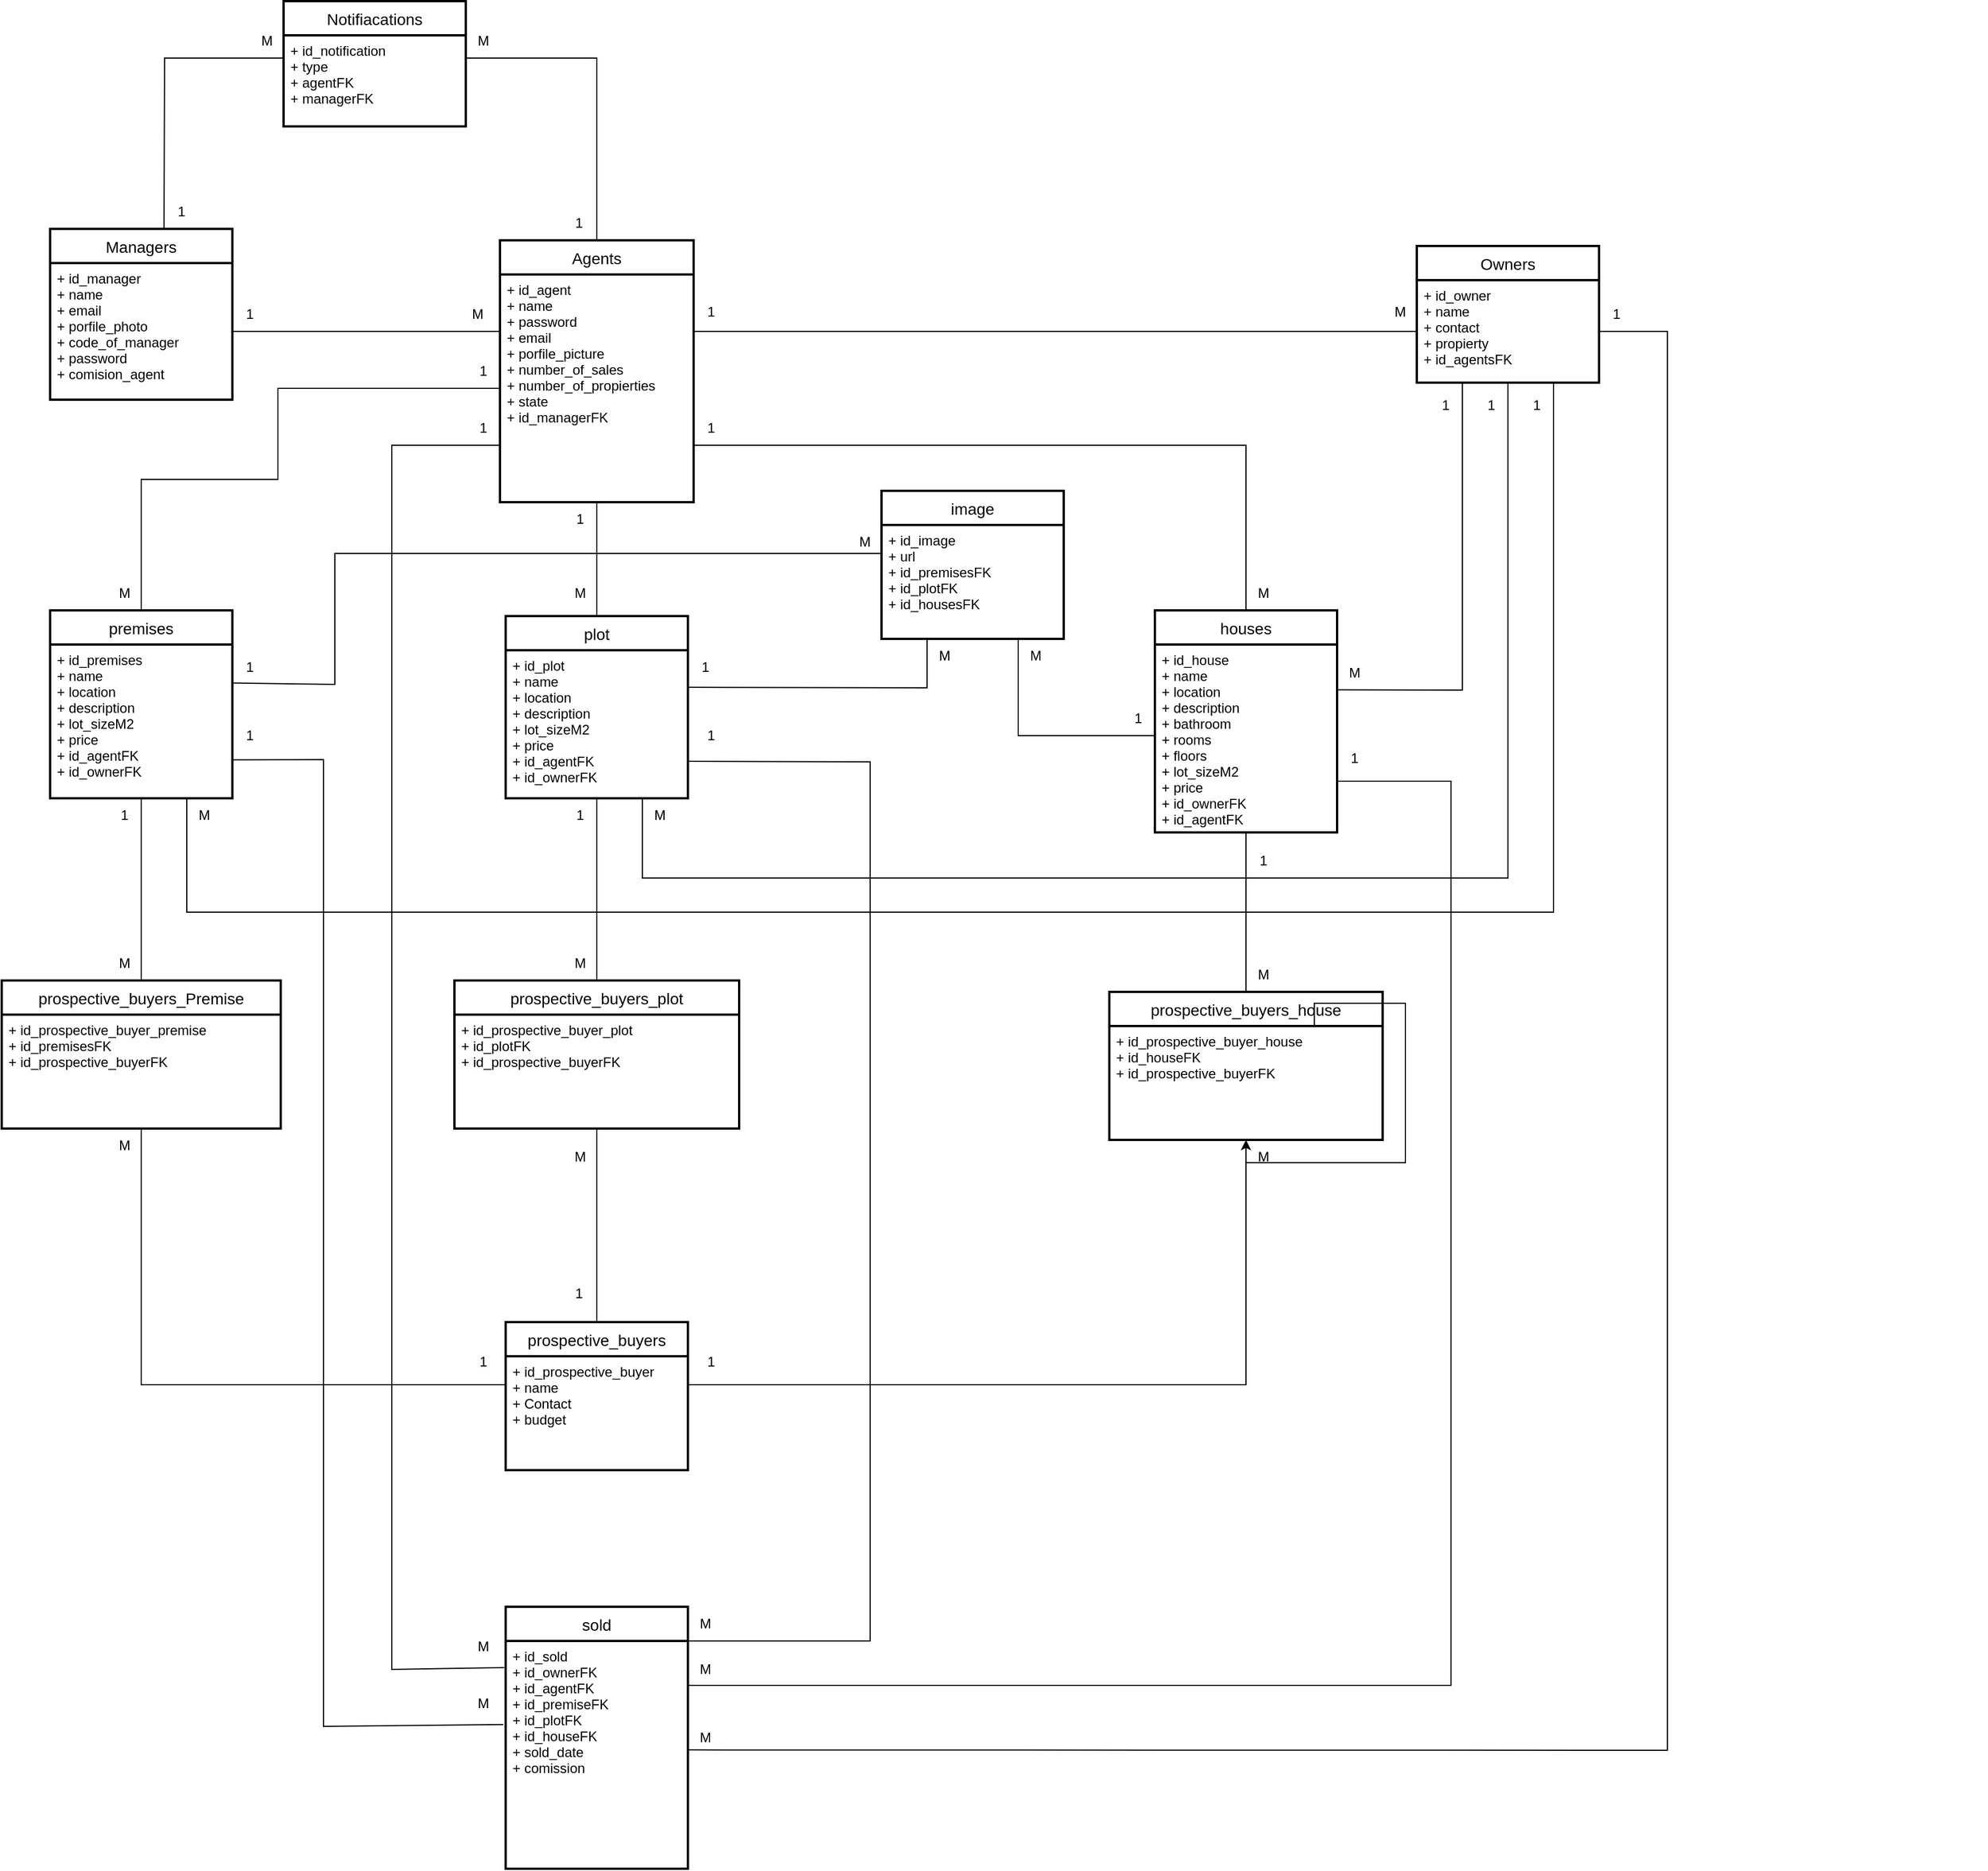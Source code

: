 <mxfile version="18.0.1" type="device"><diagram id="R2lEEEUBdFMjLlhIrx00" name="Page-1"><mxGraphModel dx="2454" dy="1642" grid="1" gridSize="10" guides="1" tooltips="1" connect="1" arrows="1" fold="1" page="1" pageScale="1" pageWidth="850" pageHeight="1100" math="0" shadow="0" extFonts="Permanent Marker^https://fonts.googleapis.com/css?family=Permanent+Marker"><root><mxCell id="0"/><mxCell id="1" parent="0"/><mxCell id="cKX06CzrrkZ_Wi-gfrNc-7" value="prospective_buyers" style="swimlane;childLayout=stackLayout;horizontal=1;startSize=30;horizontalStack=0;fontSize=14;fontStyle=0;strokeWidth=2;resizeParent=0;resizeLast=1;shadow=0;dashed=0;align=center;" parent="1" vertex="1"><mxGeometry x="-800" y="990" width="160" height="130" as="geometry"/></mxCell><mxCell id="cKX06CzrrkZ_Wi-gfrNc-8" value="+ id_prospective_buyer&#10;+ name&#10;+ Contact&#10;+ budget" style="align=left;strokeColor=none;fillColor=none;spacingLeft=4;fontSize=12;verticalAlign=top;resizable=0;rotatable=0;part=1;" parent="cKX06CzrrkZ_Wi-gfrNc-7" vertex="1"><mxGeometry y="30" width="160" height="100" as="geometry"/></mxCell><mxCell id="cKX06CzrrkZ_Wi-gfrNc-23" value="premises" style="swimlane;childLayout=stackLayout;horizontal=1;startSize=30;horizontalStack=0;fontSize=14;fontStyle=0;strokeWidth=2;resizeParent=0;resizeLast=1;shadow=0;dashed=0;align=center;" parent="1" vertex="1"><mxGeometry x="-1200" y="365" width="160" height="165" as="geometry"/></mxCell><mxCell id="cKX06CzrrkZ_Wi-gfrNc-24" value="+ id_premises&#10;+ name&#10;+ location&#10;+ description &#10;+ lot_sizeM2 &#10;+ price&#10;+ id_agentFK&#10;+ id_ownerFK" style="align=left;strokeColor=none;fillColor=none;spacingLeft=4;fontSize=12;verticalAlign=top;resizable=0;rotatable=0;part=1;" parent="cKX06CzrrkZ_Wi-gfrNc-23" vertex="1"><mxGeometry y="30" width="160" height="135" as="geometry"/></mxCell><mxCell id="cKX06CzrrkZ_Wi-gfrNc-6" value="" style="resizable=0;html=1;align=right;verticalAlign=bottom;" parent="1" connectable="0" vertex="1"><mxGeometry x="110" y="570" as="geometry"><mxPoint x="-157" y="-12" as="offset"/></mxGeometry></mxCell><mxCell id="cKX06CzrrkZ_Wi-gfrNc-59" value="" style="resizable=0;html=1;align=right;verticalAlign=bottom;" parent="1" connectable="0" vertex="1"><mxGeometry x="500" y="420" as="geometry"><mxPoint x="-157" y="-12" as="offset"/></mxGeometry></mxCell><mxCell id="cKX06CzrrkZ_Wi-gfrNc-63" value="" style="resizable=0;html=1;align=right;verticalAlign=bottom;" parent="1" connectable="0" vertex="1"><mxGeometry x="130" y="170" as="geometry"><mxPoint x="-157" y="-12" as="offset"/></mxGeometry></mxCell><mxCell id="cKX06CzrrkZ_Wi-gfrNc-69" value="" style="resizable=0;html=1;align=right;verticalAlign=bottom;" parent="1" connectable="0" vertex="1"><mxGeometry x="30" y="1010" as="geometry"><mxPoint x="-157" y="-12" as="offset"/></mxGeometry></mxCell><mxCell id="77pxoU1F7dgQq87IuXSX-11" value="Agents" style="swimlane;childLayout=stackLayout;horizontal=1;startSize=30;horizontalStack=0;fontSize=14;fontStyle=0;strokeWidth=2;resizeParent=0;resizeLast=1;shadow=0;dashed=0;align=center;" parent="1" vertex="1"><mxGeometry x="-805" y="40" width="170" height="230" as="geometry"/></mxCell><mxCell id="77pxoU1F7dgQq87IuXSX-12" value="+ id_agent&#10;+ name&#10;+ password&#10;+ email&#10;+ porfile_picture&#10;+ number_of_sales&#10;+ number_of_propierties&#10;+ state&#10;+ id_managerFK" style="align=left;strokeColor=none;fillColor=none;spacingLeft=4;fontSize=12;verticalAlign=top;resizable=0;rotatable=0;part=1;" parent="77pxoU1F7dgQq87IuXSX-11" vertex="1"><mxGeometry y="30" width="170" height="200" as="geometry"/></mxCell><mxCell id="77pxoU1F7dgQq87IuXSX-32" value="Managers" style="swimlane;childLayout=stackLayout;horizontal=1;startSize=30;horizontalStack=0;fontSize=14;fontStyle=0;strokeWidth=2;resizeParent=0;resizeLast=1;shadow=0;dashed=0;align=center;" parent="1" vertex="1"><mxGeometry x="-1200" y="30" width="160" height="150" as="geometry"/></mxCell><mxCell id="77pxoU1F7dgQq87IuXSX-33" value="+ id_manager&#10;+ name&#10;+ email&#10;+ porfile_photo&#10;+ code_of_manager&#10;+ password&#10;+ comision_agent" style="align=left;strokeColor=none;fillColor=none;spacingLeft=4;fontSize=12;verticalAlign=top;resizable=0;rotatable=0;part=1;" parent="77pxoU1F7dgQq87IuXSX-32" vertex="1"><mxGeometry y="30" width="160" height="120" as="geometry"/></mxCell><mxCell id="upi-VVI7YLDb0qHoHyy2-14" value="Owners" style="swimlane;childLayout=stackLayout;horizontal=1;startSize=30;horizontalStack=0;rounded=0;fontSize=14;fontStyle=0;strokeWidth=2;resizeParent=0;resizeLast=1;shadow=0;dashed=0;align=center;sketch=0;" parent="1" vertex="1"><mxGeometry y="45" width="160" height="120" as="geometry"/></mxCell><mxCell id="upi-VVI7YLDb0qHoHyy2-15" value="+ id_owner&#10;+ name&#10;+ contact&#10;+ propierty&#10;+ id_agentsFK&#10;" style="align=left;strokeColor=none;fillColor=none;spacingLeft=4;fontSize=12;verticalAlign=top;resizable=0;rotatable=0;part=1;rounded=0;sketch=0;" parent="upi-VVI7YLDb0qHoHyy2-14" vertex="1"><mxGeometry y="30" width="160" height="90" as="geometry"/></mxCell><mxCell id="4CEUZqXgTqP4N2lMrG31-2" value="" style="endArrow=none;html=1;rounded=0;startSize=14;endSize=14;sourcePerimeterSpacing=8;targetPerimeterSpacing=8;curved=1;entryX=0;entryY=0.25;entryDx=0;entryDy=0;exitX=1;exitY=0.5;exitDx=0;exitDy=0;" parent="1" source="77pxoU1F7dgQq87IuXSX-33" target="77pxoU1F7dgQq87IuXSX-12" edge="1"><mxGeometry width="50" height="50" relative="1" as="geometry"><mxPoint x="-1030" y="120" as="sourcePoint"/><mxPoint x="-890" y="140" as="targetPoint"/></mxGeometry></mxCell><mxCell id="4CEUZqXgTqP4N2lMrG31-3" value="M" style="text;html=1;align=center;verticalAlign=middle;resizable=0;points=[];autosize=1;strokeColor=none;fillColor=none;hachureGap=4;" parent="1" vertex="1"><mxGeometry x="-840" y="90" width="30" height="30" as="geometry"/></mxCell><mxCell id="4CEUZqXgTqP4N2lMrG31-4" value="1&lt;br&gt;" style="text;html=1;align=center;verticalAlign=middle;resizable=0;points=[];autosize=1;strokeColor=none;fillColor=none;hachureGap=4;" parent="1" vertex="1"><mxGeometry x="-1040" y="90" width="30" height="30" as="geometry"/></mxCell><mxCell id="4CEUZqXgTqP4N2lMrG31-15" value="" style="endArrow=none;html=1;rounded=0;startSize=14;endSize=14;sourcePerimeterSpacing=8;targetPerimeterSpacing=8;entryX=0.5;entryY=1;entryDx=0;entryDy=0;exitX=0.5;exitY=0;exitDx=0;exitDy=0;" parent="1" source="4CEUZqXgTqP4N2lMrG31-105" target="n6C0c3U7lXuaQeLoULU4-11" edge="1"><mxGeometry width="50" height="50" relative="1" as="geometry"><mxPoint x="-20" y="760.0" as="sourcePoint"/><mxPoint x="-20" y="645.0" as="targetPoint"/><Array as="points"/></mxGeometry></mxCell><mxCell id="4CEUZqXgTqP4N2lMrG31-17" value="" style="endArrow=none;html=1;rounded=0;startSize=14;endSize=14;sourcePerimeterSpacing=8;targetPerimeterSpacing=8;curved=1;exitX=1;exitY=0.25;exitDx=0;exitDy=0;entryX=0;entryY=0.5;entryDx=0;entryDy=0;" parent="1" source="77pxoU1F7dgQq87IuXSX-12" target="upi-VVI7YLDb0qHoHyy2-15" edge="1"><mxGeometry width="50" height="50" relative="1" as="geometry"><mxPoint x="-230" y="120" as="sourcePoint"/><mxPoint x="-140" y="95" as="targetPoint"/></mxGeometry></mxCell><mxCell id="4CEUZqXgTqP4N2lMrG31-20" value="" style="endArrow=none;html=1;rounded=0;startSize=14;endSize=14;sourcePerimeterSpacing=8;targetPerimeterSpacing=8;exitX=1;exitY=0.75;exitDx=0;exitDy=0;entryX=0.5;entryY=0;entryDx=0;entryDy=0;" parent="1" source="77pxoU1F7dgQq87IuXSX-12" target="n6C0c3U7lXuaQeLoULU4-10" edge="1"><mxGeometry width="50" height="50" relative="1" as="geometry"><mxPoint x="-460" y="200" as="sourcePoint"/><mxPoint x="-20" y="395" as="targetPoint"/><Array as="points"><mxPoint x="-150" y="220"/></Array></mxGeometry></mxCell><mxCell id="4CEUZqXgTqP4N2lMrG31-22" value="" style="endArrow=none;html=1;rounded=0;startSize=14;endSize=14;sourcePerimeterSpacing=8;targetPerimeterSpacing=8;entryX=0;entryY=0.5;entryDx=0;entryDy=0;exitX=0.5;exitY=0;exitDx=0;exitDy=0;" parent="1" source="cKX06CzrrkZ_Wi-gfrNc-23" target="77pxoU1F7dgQq87IuXSX-12" edge="1"><mxGeometry width="50" height="50" relative="1" as="geometry"><mxPoint x="-1385" y="240" as="sourcePoint"/><mxPoint x="-910" y="210" as="targetPoint"/><Array as="points"><mxPoint x="-1120" y="250"/><mxPoint x="-1000" y="250"/><mxPoint x="-1000" y="170"/></Array></mxGeometry></mxCell><mxCell id="4CEUZqXgTqP4N2lMrG31-25" value="" style="endArrow=none;html=1;rounded=0;startSize=14;endSize=14;sourcePerimeterSpacing=8;targetPerimeterSpacing=8;curved=1;entryX=0.5;entryY=1;entryDx=0;entryDy=0;exitX=0.5;exitY=0;exitDx=0;exitDy=0;" parent="1" target="77pxoU1F7dgQq87IuXSX-12" edge="1"><mxGeometry width="50" height="50" relative="1" as="geometry"><mxPoint x="-720" y="395" as="sourcePoint"/><mxPoint x="-750" y="300" as="targetPoint"/></mxGeometry></mxCell><mxCell id="4CEUZqXgTqP4N2lMrG31-26" value="1" style="text;html=1;align=center;verticalAlign=middle;resizable=0;points=[];autosize=1;strokeColor=none;fillColor=none;hachureGap=4;" parent="1" vertex="1"><mxGeometry x="-635" y="88" width="30" height="30" as="geometry"/></mxCell><mxCell id="4CEUZqXgTqP4N2lMrG31-27" value="1" style="text;html=1;align=center;verticalAlign=middle;resizable=0;points=[];autosize=1;strokeColor=none;fillColor=none;hachureGap=4;" parent="1" vertex="1"><mxGeometry x="-750" y="270" width="30" height="30" as="geometry"/></mxCell><mxCell id="4CEUZqXgTqP4N2lMrG31-28" value="1" style="text;html=1;align=center;verticalAlign=middle;resizable=0;points=[];autosize=1;strokeColor=none;fillColor=none;hachureGap=4;" parent="1" vertex="1"><mxGeometry x="-635" y="190" width="30" height="30" as="geometry"/></mxCell><mxCell id="4CEUZqXgTqP4N2lMrG31-29" value="1" style="text;html=1;align=center;verticalAlign=middle;resizable=0;points=[];autosize=1;strokeColor=none;fillColor=none;hachureGap=4;" parent="1" vertex="1"><mxGeometry x="-835" y="140" width="30" height="30" as="geometry"/></mxCell><mxCell id="4CEUZqXgTqP4N2lMrG31-30" value="1" style="text;html=1;align=center;verticalAlign=middle;resizable=0;points=[];autosize=1;strokeColor=none;fillColor=none;hachureGap=4;" parent="1" vertex="1"><mxGeometry x="90" y="170" width="30" height="30" as="geometry"/></mxCell><mxCell id="4CEUZqXgTqP4N2lMrG31-31" value="1" style="text;html=1;align=center;verticalAlign=middle;resizable=0;points=[];autosize=1;strokeColor=none;fillColor=none;hachureGap=4;" parent="1" vertex="1"><mxGeometry x="50" y="170" width="30" height="30" as="geometry"/></mxCell><mxCell id="4CEUZqXgTqP4N2lMrG31-32" value="1" style="text;html=1;align=center;verticalAlign=middle;resizable=0;points=[];autosize=1;strokeColor=none;fillColor=none;hachureGap=4;" parent="1" vertex="1"><mxGeometry x="10" y="170" width="30" height="30" as="geometry"/></mxCell><mxCell id="4CEUZqXgTqP4N2lMrG31-36" value="M" style="text;html=1;align=center;verticalAlign=middle;resizable=0;points=[];autosize=1;strokeColor=none;fillColor=none;hachureGap=4;" parent="1" vertex="1"><mxGeometry x="-150" y="335" width="30" height="30" as="geometry"/></mxCell><mxCell id="4CEUZqXgTqP4N2lMrG31-37" value="M" style="text;html=1;align=center;verticalAlign=middle;resizable=0;points=[];autosize=1;strokeColor=none;fillColor=none;hachureGap=4;" parent="1" vertex="1"><mxGeometry x="-1150" y="335" width="30" height="30" as="geometry"/></mxCell><mxCell id="4CEUZqXgTqP4N2lMrG31-38" value="M" style="text;html=1;align=center;verticalAlign=middle;resizable=0;points=[];autosize=1;strokeColor=none;fillColor=none;hachureGap=4;" parent="1" vertex="1"><mxGeometry x="-1080" y="530" width="30" height="30" as="geometry"/></mxCell><mxCell id="4CEUZqXgTqP4N2lMrG31-39" value="M" style="text;html=1;align=center;verticalAlign=middle;resizable=0;points=[];autosize=1;strokeColor=none;fillColor=none;hachureGap=4;" parent="1" vertex="1"><mxGeometry x="-750" y="335" width="30" height="30" as="geometry"/></mxCell><mxCell id="4CEUZqXgTqP4N2lMrG31-40" value="M" style="text;html=1;align=center;verticalAlign=middle;resizable=0;points=[];autosize=1;strokeColor=none;fillColor=none;hachureGap=4;" parent="1" vertex="1"><mxGeometry x="-70" y="405" width="30" height="30" as="geometry"/></mxCell><mxCell id="4CEUZqXgTqP4N2lMrG31-41" value="M" style="text;html=1;align=center;verticalAlign=middle;resizable=0;points=[];autosize=1;strokeColor=none;fillColor=none;hachureGap=4;" parent="1" vertex="1"><mxGeometry x="-680" y="530" width="30" height="30" as="geometry"/></mxCell><mxCell id="4CEUZqXgTqP4N2lMrG31-45" value="M" style="text;html=1;align=center;verticalAlign=middle;resizable=0;points=[];autosize=1;strokeColor=none;fillColor=none;hachureGap=4;" parent="1" vertex="1"><mxGeometry x="-150" y="670" width="30" height="30" as="geometry"/></mxCell><mxCell id="4CEUZqXgTqP4N2lMrG31-46" value="M" style="text;html=1;align=center;verticalAlign=middle;resizable=0;points=[];autosize=1;strokeColor=none;fillColor=none;hachureGap=4;" parent="1" vertex="1"><mxGeometry x="-30" y="88" width="30" height="30" as="geometry"/></mxCell><mxCell id="4CEUZqXgTqP4N2lMrG31-61" value="" style="endArrow=none;html=1;rounded=0;startSize=14;endSize=14;sourcePerimeterSpacing=8;targetPerimeterSpacing=8;entryX=1.001;entryY=0.241;entryDx=0;entryDy=0;exitX=0.25;exitY=1;exitDx=0;exitDy=0;entryPerimeter=0;" parent="1" source="upi-VVI7YLDb0qHoHyy2-15" target="n6C0c3U7lXuaQeLoULU4-11" edge="1"><mxGeometry width="50" height="50" relative="1" as="geometry"><mxPoint x="120" y="290" as="sourcePoint"/><mxPoint x="60" y="480.0" as="targetPoint"/><Array as="points"><mxPoint x="40" y="435"/></Array></mxGeometry></mxCell><mxCell id="4CEUZqXgTqP4N2lMrG31-73" value="" style="endArrow=none;html=1;rounded=0;startSize=14;endSize=14;sourcePerimeterSpacing=8;targetPerimeterSpacing=8;entryX=0.5;entryY=1;entryDx=0;entryDy=0;exitX=0.75;exitY=1;exitDx=0;exitDy=0;" parent="1" source="n6C0c3U7lXuaQeLoULU4-9" target="upi-VVI7YLDb0qHoHyy2-15" edge="1"><mxGeometry width="50" height="50" relative="1" as="geometry"><mxPoint x="-600" y="480" as="sourcePoint"/><mxPoint x="180" y="175" as="targetPoint"/><Array as="points"><mxPoint x="-680" y="600"/><mxPoint x="-540" y="600"/><mxPoint x="80" y="600"/></Array></mxGeometry></mxCell><mxCell id="4CEUZqXgTqP4N2lMrG31-74" value="" style="endArrow=none;html=1;rounded=0;startSize=14;endSize=14;sourcePerimeterSpacing=8;targetPerimeterSpacing=8;entryX=0.75;entryY=1;entryDx=0;entryDy=0;exitX=0.75;exitY=1;exitDx=0;exitDy=0;" parent="1" source="cKX06CzrrkZ_Wi-gfrNc-24" target="upi-VVI7YLDb0qHoHyy2-15" edge="1"><mxGeometry width="50" height="50" relative="1" as="geometry"><mxPoint x="-1205" y="520.0" as="sourcePoint"/><mxPoint x="190" y="187.5" as="targetPoint"/><Array as="points"><mxPoint x="-1080" y="630"/><mxPoint x="-950" y="630"/><mxPoint x="120" y="630"/></Array></mxGeometry></mxCell><mxCell id="4CEUZqXgTqP4N2lMrG31-93" value="prospective_buyers_Premise" style="swimlane;childLayout=stackLayout;horizontal=1;startSize=30;horizontalStack=0;fontSize=14;fontStyle=0;strokeWidth=2;resizeParent=0;resizeLast=1;shadow=0;dashed=0;align=center;" parent="1" vertex="1"><mxGeometry x="-1242.5" y="690" width="245" height="130" as="geometry"/></mxCell><mxCell id="4CEUZqXgTqP4N2lMrG31-94" value="+ id_prospective_buyer_premise&#10;+ id_premisesFK&#10;+ id_prospective_buyerFK" style="align=left;strokeColor=none;fillColor=none;spacingLeft=4;fontSize=12;verticalAlign=top;resizable=0;rotatable=0;part=1;" parent="4CEUZqXgTqP4N2lMrG31-93" vertex="1"><mxGeometry y="30" width="245" height="100" as="geometry"/></mxCell><mxCell id="4CEUZqXgTqP4N2lMrG31-103" value="prospective_buyers_plot" style="swimlane;childLayout=stackLayout;horizontal=1;startSize=30;horizontalStack=0;fontSize=14;fontStyle=0;strokeWidth=2;resizeParent=0;resizeLast=1;shadow=0;dashed=0;align=center;" parent="1" vertex="1"><mxGeometry x="-845" y="690" width="250" height="130" as="geometry"/></mxCell><mxCell id="4CEUZqXgTqP4N2lMrG31-104" value="+ id_prospective_buyer_plot&#10;+ id_plotFK&#10;+ id_prospective_buyerFK" style="align=left;strokeColor=none;fillColor=none;spacingLeft=4;fontSize=12;verticalAlign=top;resizable=0;rotatable=0;part=1;" parent="4CEUZqXgTqP4N2lMrG31-103" vertex="1"><mxGeometry y="30" width="250" height="100" as="geometry"/></mxCell><mxCell id="4CEUZqXgTqP4N2lMrG31-105" value="prospective_buyers_house" style="swimlane;childLayout=stackLayout;horizontal=1;startSize=30;horizontalStack=0;fontSize=14;fontStyle=0;strokeWidth=2;resizeParent=0;resizeLast=1;shadow=0;dashed=0;align=center;" parent="1" vertex="1"><mxGeometry x="-270" y="700" width="240" height="130" as="geometry"/></mxCell><mxCell id="4CEUZqXgTqP4N2lMrG31-106" value="+ id_prospective_buyer_house&#10;+ id_houseFK&#10;+ id_prospective_buyerFK" style="align=left;strokeColor=none;fillColor=none;spacingLeft=4;fontSize=12;verticalAlign=top;resizable=0;rotatable=0;part=1;" parent="4CEUZqXgTqP4N2lMrG31-105" vertex="1"><mxGeometry y="30" width="240" height="100" as="geometry"/></mxCell><mxCell id="2" style="edgeStyle=orthogonalEdgeStyle;rounded=0;orthogonalLoop=1;jettySize=auto;html=1;exitX=0.75;exitY=0;exitDx=0;exitDy=0;" parent="4CEUZqXgTqP4N2lMrG31-105" source="4CEUZqXgTqP4N2lMrG31-106" target="4CEUZqXgTqP4N2lMrG31-106" edge="1"><mxGeometry relative="1" as="geometry"/></mxCell><mxCell id="4CEUZqXgTqP4N2lMrG31-110" value="" style="endArrow=none;html=1;rounded=0;startSize=14;endSize=14;sourcePerimeterSpacing=8;targetPerimeterSpacing=8;entryX=0;entryY=0.25;entryDx=0;entryDy=0;exitX=0.5;exitY=1;exitDx=0;exitDy=0;" parent="1" source="4CEUZqXgTqP4N2lMrG31-94" target="cKX06CzrrkZ_Wi-gfrNc-8" edge="1"><mxGeometry relative="1" as="geometry"><mxPoint x="-1420" y="1335" as="sourcePoint"/><mxPoint x="-1215" y="1180" as="targetPoint"/><Array as="points"><mxPoint x="-1120" y="1045"/></Array></mxGeometry></mxCell><mxCell id="4CEUZqXgTqP4N2lMrG31-121" value="" style="endArrow=none;html=1;rounded=0;startSize=14;endSize=14;sourcePerimeterSpacing=8;targetPerimeterSpacing=8;entryX=0.5;entryY=1;entryDx=0;entryDy=0;exitX=0.5;exitY=0;exitDx=0;exitDy=0;" parent="1" source="4CEUZqXgTqP4N2lMrG31-103" target="n6C0c3U7lXuaQeLoULU4-9" edge="1"><mxGeometry width="50" height="50" relative="1" as="geometry"><mxPoint x="-720" y="760.0" as="sourcePoint"/><mxPoint x="-720" y="645.0" as="targetPoint"/><Array as="points"/></mxGeometry></mxCell><mxCell id="4CEUZqXgTqP4N2lMrG31-122" value="M" style="text;html=1;align=center;verticalAlign=middle;resizable=0;points=[];autosize=1;strokeColor=none;fillColor=none;hachureGap=4;" parent="1" vertex="1"><mxGeometry x="-750" y="660" width="30" height="30" as="geometry"/></mxCell><mxCell id="4CEUZqXgTqP4N2lMrG31-124" value="" style="endArrow=none;html=1;rounded=0;startSize=14;endSize=14;sourcePerimeterSpacing=8;targetPerimeterSpacing=8;entryX=0.5;entryY=1;entryDx=0;entryDy=0;exitX=0.5;exitY=0;exitDx=0;exitDy=0;" parent="1" source="4CEUZqXgTqP4N2lMrG31-93" target="cKX06CzrrkZ_Wi-gfrNc-24" edge="1"><mxGeometry width="50" height="50" relative="1" as="geometry"><mxPoint x="-1385" y="760.0" as="sourcePoint"/><mxPoint x="-1395" y="655" as="targetPoint"/><Array as="points"/></mxGeometry></mxCell><mxCell id="4CEUZqXgTqP4N2lMrG31-125" value="M" style="text;html=1;align=center;verticalAlign=middle;resizable=0;points=[];autosize=1;strokeColor=none;fillColor=none;hachureGap=4;" parent="1" vertex="1"><mxGeometry x="-1150" y="660" width="30" height="30" as="geometry"/></mxCell><mxCell id="4CEUZqXgTqP4N2lMrG31-135" value="1" style="text;html=1;align=center;verticalAlign=middle;resizable=0;points=[];autosize=1;strokeColor=none;fillColor=none;hachureGap=4;" parent="1" vertex="1"><mxGeometry x="-835" y="1010" width="30" height="30" as="geometry"/></mxCell><mxCell id="4CEUZqXgTqP4N2lMrG31-138" value="" style="endArrow=none;html=1;rounded=0;startSize=14;endSize=14;sourcePerimeterSpacing=8;targetPerimeterSpacing=8;entryX=0.5;entryY=0;entryDx=0;entryDy=0;exitX=0.5;exitY=1;exitDx=0;exitDy=0;" parent="1" source="4CEUZqXgTqP4N2lMrG31-104" target="cKX06CzrrkZ_Wi-gfrNc-7" edge="1"><mxGeometry width="50" height="50" relative="1" as="geometry"><mxPoint x="-740" y="1110.0" as="sourcePoint"/><mxPoint x="-720" y="1120.0" as="targetPoint"/></mxGeometry></mxCell><mxCell id="4CEUZqXgTqP4N2lMrG31-140" value="1" style="text;html=1;align=center;verticalAlign=middle;resizable=0;points=[];autosize=1;strokeColor=none;fillColor=none;hachureGap=4;" parent="1" vertex="1"><mxGeometry x="-751" y="950" width="30" height="30" as="geometry"/></mxCell><mxCell id="4CEUZqXgTqP4N2lMrG31-141" value="" style="endArrow=none;html=1;rounded=0;startSize=14;endSize=14;sourcePerimeterSpacing=8;targetPerimeterSpacing=8;entryX=0.5;entryY=1;entryDx=0;entryDy=0;exitX=1;exitY=0.25;exitDx=0;exitDy=0;" parent="1" source="cKX06CzrrkZ_Wi-gfrNc-8" target="4CEUZqXgTqP4N2lMrG31-106" edge="1"><mxGeometry relative="1" as="geometry"><mxPoint x="-600" y="1030" as="sourcePoint"/><mxPoint x="-60" y="1335" as="targetPoint"/><Array as="points"><mxPoint x="-150" y="1045"/></Array></mxGeometry></mxCell><mxCell id="4CEUZqXgTqP4N2lMrG31-144" value="M" style="text;html=1;align=center;verticalAlign=middle;resizable=0;points=[];autosize=1;strokeColor=none;fillColor=none;hachureGap=4;" parent="1" vertex="1"><mxGeometry x="-150" y="830" width="30" height="30" as="geometry"/></mxCell><mxCell id="4CEUZqXgTqP4N2lMrG31-145" value="1" style="text;html=1;align=center;verticalAlign=middle;resizable=0;points=[];autosize=1;strokeColor=none;fillColor=none;hachureGap=4;" parent="1" vertex="1"><mxGeometry x="-635" y="1010" width="30" height="30" as="geometry"/></mxCell><mxCell id="n6C0c3U7lXuaQeLoULU4-5" value="image" style="swimlane;childLayout=stackLayout;horizontal=1;startSize=30;horizontalStack=0;fontSize=14;fontStyle=0;strokeWidth=2;resizeParent=0;resizeLast=1;shadow=0;dashed=0;align=center;" parent="1" vertex="1"><mxGeometry x="-470" y="260" width="160" height="130" as="geometry"/></mxCell><mxCell id="n6C0c3U7lXuaQeLoULU4-6" value="+ id_image&#10;+ url&#10;+ id_premisesFK&#10;+ id_plotFK&#10;+ id_housesFK&#10;" style="align=left;strokeColor=none;fillColor=none;spacingLeft=4;fontSize=12;verticalAlign=top;resizable=0;rotatable=0;part=1;" parent="n6C0c3U7lXuaQeLoULU4-5" vertex="1"><mxGeometry y="30" width="160" height="100" as="geometry"/></mxCell><mxCell id="n6C0c3U7lXuaQeLoULU4-8" value="plot" style="swimlane;childLayout=stackLayout;horizontal=1;startSize=30;horizontalStack=0;fontSize=14;fontStyle=0;strokeWidth=2;resizeParent=0;resizeLast=1;shadow=0;dashed=0;align=center;" parent="1" vertex="1"><mxGeometry x="-800" y="370" width="160" height="160" as="geometry"/></mxCell><mxCell id="n6C0c3U7lXuaQeLoULU4-9" value="+ id_plot&#10;+ name&#10;+ location&#10;+ description &#10;+ lot_sizeM2 &#10;+ price&#10;+ id_agentFK&#10;+ id_ownerFK" style="align=left;strokeColor=none;fillColor=none;spacingLeft=4;fontSize=12;verticalAlign=top;resizable=0;rotatable=0;part=1;" parent="n6C0c3U7lXuaQeLoULU4-8" vertex="1"><mxGeometry y="30" width="160" height="130" as="geometry"/></mxCell><mxCell id="n6C0c3U7lXuaQeLoULU4-10" value="houses" style="swimlane;childLayout=stackLayout;horizontal=1;startSize=30;horizontalStack=0;fontSize=14;fontStyle=0;strokeWidth=2;resizeParent=0;resizeLast=1;shadow=0;dashed=0;align=center;" parent="1" vertex="1"><mxGeometry x="-230" y="365" width="160" height="195" as="geometry"/></mxCell><mxCell id="n6C0c3U7lXuaQeLoULU4-11" value="+ id_house&#10;+ name&#10;+ location&#10;+ description&#10;+ bathroom&#10;+ rooms &#10;+ floors&#10;+ lot_sizeM2 &#10;+ price&#10;+ id_ownerFK&#10;+ id_agentFK" style="align=left;strokeColor=none;fillColor=none;spacingLeft=4;fontSize=12;verticalAlign=top;resizable=0;rotatable=0;part=1;" parent="n6C0c3U7lXuaQeLoULU4-10" vertex="1"><mxGeometry y="30" width="160" height="165" as="geometry"/></mxCell><mxCell id="guDSAU53IHSU5o3MS804-1" value="sold" style="swimlane;childLayout=stackLayout;horizontal=1;startSize=30;horizontalStack=0;fontSize=14;fontStyle=0;strokeWidth=2;resizeParent=0;resizeLast=1;shadow=0;dashed=0;align=center;" parent="1" vertex="1"><mxGeometry x="-800" y="1240" width="160" height="230" as="geometry"/></mxCell><mxCell id="guDSAU53IHSU5o3MS804-2" value="+ id_sold&#10;+ id_ownerFK&#10;+ id_agentFK&#10;+ id_premiseFK&#10;+ id_plotFK&#10;+ id_houseFK&#10;+ sold_date&#10;+ comission&#10;" style="align=left;strokeColor=none;fillColor=none;spacingLeft=4;fontSize=12;verticalAlign=top;resizable=0;rotatable=0;part=1;" parent="guDSAU53IHSU5o3MS804-1" vertex="1"><mxGeometry y="30" width="160" height="200" as="geometry"/></mxCell><mxCell id="guDSAU53IHSU5o3MS804-3" value="M" style="text;html=1;align=center;verticalAlign=middle;resizable=0;points=[];autosize=1;strokeColor=none;fillColor=none;hachureGap=4;" parent="1" vertex="1"><mxGeometry x="-1150" y="820" width="30" height="30" as="geometry"/></mxCell><mxCell id="guDSAU53IHSU5o3MS804-4" value="M" style="text;html=1;align=center;verticalAlign=middle;resizable=0;points=[];autosize=1;strokeColor=none;fillColor=none;hachureGap=4;" parent="1" vertex="1"><mxGeometry x="-750" y="830" width="30" height="30" as="geometry"/></mxCell><mxCell id="guDSAU53IHSU5o3MS804-5" value="1" style="text;html=1;align=center;verticalAlign=middle;resizable=0;points=[];autosize=1;strokeColor=none;fillColor=none;hachureGap=4;" parent="1" vertex="1"><mxGeometry x="-1150" y="530" width="30" height="30" as="geometry"/></mxCell><mxCell id="guDSAU53IHSU5o3MS804-6" value="1" style="text;html=1;align=center;verticalAlign=middle;resizable=0;points=[];autosize=1;strokeColor=none;fillColor=none;hachureGap=4;" parent="1" vertex="1"><mxGeometry x="-750" y="530" width="30" height="30" as="geometry"/></mxCell><mxCell id="guDSAU53IHSU5o3MS804-7" value="1" style="text;html=1;align=center;verticalAlign=middle;resizable=0;points=[];autosize=1;strokeColor=none;fillColor=none;hachureGap=4;" parent="1" vertex="1"><mxGeometry x="-150" y="570" width="30" height="30" as="geometry"/></mxCell><mxCell id="guDSAU53IHSU5o3MS804-8" value="" style="endArrow=none;html=1;rounded=0;entryX=0.25;entryY=1;entryDx=0;entryDy=0;exitX=1;exitY=0.25;exitDx=0;exitDy=0;" parent="1" source="n6C0c3U7lXuaQeLoULU4-9" target="n6C0c3U7lXuaQeLoULU4-6" edge="1"><mxGeometry width="50" height="50" relative="1" as="geometry"><mxPoint x="-600" y="440" as="sourcePoint"/><mxPoint x="-520" y="380" as="targetPoint"/><Array as="points"><mxPoint x="-430" y="433"/></Array></mxGeometry></mxCell><mxCell id="guDSAU53IHSU5o3MS804-9" value="" style="endArrow=none;html=1;rounded=0;exitX=1;exitY=1;exitDx=0;exitDy=0;entryX=0.75;entryY=1;entryDx=0;entryDy=0;exitPerimeter=0;" parent="1" source="guDSAU53IHSU5o3MS804-15" target="n6C0c3U7lXuaQeLoULU4-6" edge="1"><mxGeometry width="50" height="50" relative="1" as="geometry"><mxPoint x="-460" y="500" as="sourcePoint"/><mxPoint x="-410" y="450" as="targetPoint"/><Array as="points"><mxPoint x="-350" y="475"/></Array></mxGeometry></mxCell><mxCell id="guDSAU53IHSU5o3MS804-10" value="" style="endArrow=none;html=1;rounded=0;exitX=1;exitY=0.25;exitDx=0;exitDy=0;entryX=0;entryY=0.25;entryDx=0;entryDy=0;" parent="1" source="cKX06CzrrkZ_Wi-gfrNc-24" target="n6C0c3U7lXuaQeLoULU4-6" edge="1"><mxGeometry width="50" height="50" relative="1" as="geometry"><mxPoint x="-950" y="500" as="sourcePoint"/><mxPoint x="-890" y="460" as="targetPoint"/><Array as="points"><mxPoint x="-950" y="430"/><mxPoint x="-950" y="315"/></Array></mxGeometry></mxCell><mxCell id="guDSAU53IHSU5o3MS804-11" value="1" style="text;html=1;align=center;verticalAlign=middle;resizable=0;points=[];autosize=1;strokeColor=none;fillColor=none;hachureGap=4;" parent="1" vertex="1"><mxGeometry x="-640" y="400" width="30" height="30" as="geometry"/></mxCell><mxCell id="guDSAU53IHSU5o3MS804-12" value="M" style="text;html=1;align=center;verticalAlign=middle;resizable=0;points=[];autosize=1;strokeColor=none;fillColor=none;hachureGap=4;" parent="1" vertex="1"><mxGeometry x="-500" y="290" width="30" height="30" as="geometry"/></mxCell><mxCell id="guDSAU53IHSU5o3MS804-13" value="M" style="text;html=1;align=center;verticalAlign=middle;resizable=0;points=[];autosize=1;strokeColor=none;fillColor=none;hachureGap=4;" parent="1" vertex="1"><mxGeometry x="-350" y="390" width="30" height="30" as="geometry"/></mxCell><mxCell id="guDSAU53IHSU5o3MS804-14" value="M" style="text;html=1;align=center;verticalAlign=middle;resizable=0;points=[];autosize=1;strokeColor=none;fillColor=none;hachureGap=4;" parent="1" vertex="1"><mxGeometry x="-430" y="390" width="30" height="30" as="geometry"/></mxCell><mxCell id="guDSAU53IHSU5o3MS804-15" value="1" style="text;html=1;align=center;verticalAlign=middle;resizable=0;points=[];autosize=1;strokeColor=none;fillColor=none;hachureGap=4;" parent="1" vertex="1"><mxGeometry x="-260" y="445" width="30" height="30" as="geometry"/></mxCell><mxCell id="guDSAU53IHSU5o3MS804-16" value="1" style="text;html=1;align=center;verticalAlign=middle;resizable=0;points=[];autosize=1;strokeColor=none;fillColor=none;hachureGap=4;" parent="1" vertex="1"><mxGeometry x="-1040" y="400" width="30" height="30" as="geometry"/></mxCell><mxCell id="guDSAU53IHSU5o3MS804-17" value="" style="endArrow=none;html=1;rounded=0;entryX=-0.013;entryY=0.367;entryDx=0;entryDy=0;exitX=1;exitY=0.75;exitDx=0;exitDy=0;entryPerimeter=0;" parent="1" source="cKX06CzrrkZ_Wi-gfrNc-24" target="guDSAU53IHSU5o3MS804-2" edge="1"><mxGeometry width="50" height="50" relative="1" as="geometry"><mxPoint x="-930" y="830" as="sourcePoint"/><mxPoint x="-840" y="1260" as="targetPoint"/><Array as="points"><mxPoint x="-960" y="496"/><mxPoint x="-960" y="1345"/></Array></mxGeometry></mxCell><mxCell id="guDSAU53IHSU5o3MS804-18" value="" style="endArrow=none;html=1;rounded=0;exitX=-0.008;exitY=0.117;exitDx=0;exitDy=0;entryX=0;entryY=0.75;entryDx=0;entryDy=0;exitPerimeter=0;" parent="1" source="guDSAU53IHSU5o3MS804-2" target="77pxoU1F7dgQq87IuXSX-12" edge="1"><mxGeometry width="50" height="50" relative="1" as="geometry"><mxPoint x="-600" y="1200" as="sourcePoint"/><mxPoint x="-900" y="250" as="targetPoint"/><Array as="points"><mxPoint x="-900" y="1295"/><mxPoint x="-900" y="220"/></Array></mxGeometry></mxCell><mxCell id="guDSAU53IHSU5o3MS804-19" value="" style="endArrow=none;html=1;rounded=0;exitX=1;exitY=0;exitDx=0;exitDy=0;entryX=1;entryY=0.75;entryDx=0;entryDy=0;" parent="1" source="guDSAU53IHSU5o3MS804-2" target="n6C0c3U7lXuaQeLoULU4-9" edge="1"><mxGeometry width="50" height="50" relative="1" as="geometry"><mxPoint x="-490" y="1140" as="sourcePoint"/><mxPoint x="-460" y="520" as="targetPoint"/><Array as="points"><mxPoint x="-480" y="1270"/><mxPoint x="-480" y="498"/></Array></mxGeometry></mxCell><mxCell id="guDSAU53IHSU5o3MS804-20" value="" style="endArrow=none;html=1;rounded=0;exitX=0.029;exitY=0.967;exitDx=0;exitDy=0;entryX=1;entryY=0.727;entryDx=0;entryDy=0;entryPerimeter=0;exitPerimeter=0;" parent="1" source="guDSAU53IHSU5o3MS804-27" target="n6C0c3U7lXuaQeLoULU4-11" edge="1"><mxGeometry width="50" height="50" relative="1" as="geometry"><mxPoint x="-490" y="1290" as="sourcePoint"/><mxPoint x="60" y="530" as="targetPoint"/><Array as="points"><mxPoint x="30" y="1309"/><mxPoint x="30" y="515"/></Array></mxGeometry></mxCell><mxCell id="guDSAU53IHSU5o3MS804-21" value="" style="endArrow=none;html=1;rounded=0;exitX=0.011;exitY=0.856;exitDx=0;exitDy=0;entryX=1;entryY=0.5;entryDx=0;entryDy=0;exitPerimeter=0;" parent="1" source="guDSAU53IHSU5o3MS804-26" target="upi-VVI7YLDb0qHoHyy2-15" edge="1"><mxGeometry width="50" height="50" relative="1" as="geometry"><mxPoint x="-550" y="1260" as="sourcePoint"/><mxPoint x="300" y="400" as="targetPoint"/><Array as="points"><mxPoint x="220" y="1366"/><mxPoint x="220" y="120"/></Array></mxGeometry></mxCell><mxCell id="guDSAU53IHSU5o3MS804-22" value="M" style="text;html=1;align=center;verticalAlign=middle;resizable=0;points=[];autosize=1;strokeColor=none;fillColor=none;hachureGap=4;" parent="1" vertex="1"><mxGeometry x="-835" y="1310" width="30" height="30" as="geometry"/></mxCell><mxCell id="guDSAU53IHSU5o3MS804-24" value="M" style="text;html=1;align=center;verticalAlign=middle;resizable=0;points=[];autosize=1;strokeColor=none;fillColor=none;hachureGap=4;" parent="1" vertex="1"><mxGeometry x="-835" y="1260" width="30" height="30" as="geometry"/></mxCell><mxCell id="guDSAU53IHSU5o3MS804-25" value="M" style="text;html=1;align=center;verticalAlign=middle;resizable=0;points=[];autosize=1;strokeColor=none;fillColor=none;hachureGap=4;" parent="1" vertex="1"><mxGeometry x="-640" y="1240" width="30" height="30" as="geometry"/></mxCell><mxCell id="guDSAU53IHSU5o3MS804-26" value="M" style="text;html=1;align=center;verticalAlign=middle;resizable=0;points=[];autosize=1;strokeColor=none;fillColor=none;hachureGap=4;" parent="1" vertex="1"><mxGeometry x="-640" y="1340" width="30" height="30" as="geometry"/></mxCell><mxCell id="guDSAU53IHSU5o3MS804-27" value="M" style="text;html=1;align=center;verticalAlign=middle;resizable=0;points=[];autosize=1;strokeColor=none;fillColor=none;hachureGap=4;" parent="1" vertex="1"><mxGeometry x="-640" y="1280" width="30" height="30" as="geometry"/></mxCell><mxCell id="guDSAU53IHSU5o3MS804-28" value="1" style="text;html=1;align=center;verticalAlign=middle;resizable=0;points=[];autosize=1;strokeColor=none;fillColor=none;hachureGap=4;" parent="1" vertex="1"><mxGeometry x="-1040" y="460" width="30" height="30" as="geometry"/></mxCell><mxCell id="guDSAU53IHSU5o3MS804-29" value="1" style="text;html=1;align=center;verticalAlign=middle;resizable=0;points=[];autosize=1;strokeColor=none;fillColor=none;hachureGap=4;" parent="1" vertex="1"><mxGeometry x="-635" y="460" width="30" height="30" as="geometry"/></mxCell><mxCell id="guDSAU53IHSU5o3MS804-30" value="1" style="text;html=1;align=center;verticalAlign=middle;resizable=0;points=[];autosize=1;strokeColor=none;fillColor=none;hachureGap=4;" parent="1" vertex="1"><mxGeometry x="-835" y="190" width="30" height="30" as="geometry"/></mxCell><mxCell id="guDSAU53IHSU5o3MS804-31" value="1" style="text;html=1;align=center;verticalAlign=middle;resizable=0;points=[];autosize=1;strokeColor=none;fillColor=none;hachureGap=4;" parent="1" vertex="1"><mxGeometry x="-70" y="480" width="30" height="30" as="geometry"/></mxCell><mxCell id="guDSAU53IHSU5o3MS804-32" value="1" style="text;html=1;align=center;verticalAlign=middle;resizable=0;points=[];autosize=1;strokeColor=none;fillColor=none;hachureGap=4;" parent="1" vertex="1"><mxGeometry x="160" y="90" width="30" height="30" as="geometry"/></mxCell><mxCell id="NTfkjRIr2loaleWa-BpM-2" value="Notifiacations" style="swimlane;childLayout=stackLayout;horizontal=1;startSize=30;horizontalStack=0;fontSize=14;fontStyle=0;strokeWidth=2;resizeParent=0;resizeLast=1;shadow=0;dashed=0;align=center;" vertex="1" parent="1"><mxGeometry x="-995" y="-170" width="160" height="110" as="geometry"/></mxCell><mxCell id="NTfkjRIr2loaleWa-BpM-3" value="+ id_notification&#10;+ type&#10;+ agentFK&#10;+ managerFK" style="align=left;strokeColor=none;fillColor=none;spacingLeft=4;fontSize=12;verticalAlign=top;resizable=0;rotatable=0;part=1;" vertex="1" parent="NTfkjRIr2loaleWa-BpM-2"><mxGeometry y="30" width="160" height="80" as="geometry"/></mxCell><mxCell id="NTfkjRIr2loaleWa-BpM-4" value="" style="endArrow=none;html=1;rounded=0;startSize=14;endSize=14;sourcePerimeterSpacing=8;targetPerimeterSpacing=8;entryX=0.5;entryY=0;entryDx=0;entryDy=0;exitX=1;exitY=0.25;exitDx=0;exitDy=0;strokeColor=default;edgeStyle=orthogonalEdgeStyle;" edge="1" parent="1" source="NTfkjRIr2loaleWa-BpM-3" target="77pxoU1F7dgQq87IuXSX-11"><mxGeometry width="50" height="50" relative="1" as="geometry"><mxPoint x="-820" y="-310" as="sourcePoint"/><mxPoint x="-585" y="-310" as="targetPoint"/></mxGeometry></mxCell><mxCell id="NTfkjRIr2loaleWa-BpM-5" value="M" style="text;html=1;align=center;verticalAlign=middle;resizable=0;points=[];autosize=1;strokeColor=none;fillColor=none;hachureGap=4;" vertex="1" parent="1"><mxGeometry x="-835" y="-150" width="30" height="30" as="geometry"/></mxCell><mxCell id="NTfkjRIr2loaleWa-BpM-6" value="1&lt;br&gt;" style="text;html=1;align=center;verticalAlign=middle;resizable=0;points=[];autosize=1;strokeColor=none;fillColor=none;hachureGap=4;" vertex="1" parent="1"><mxGeometry x="-751" y="10" width="30" height="30" as="geometry"/></mxCell><mxCell id="NTfkjRIr2loaleWa-BpM-7" value="" style="endArrow=none;html=1;rounded=0;startSize=14;endSize=14;sourcePerimeterSpacing=8;targetPerimeterSpacing=8;entryX=0.5;entryY=0;entryDx=0;entryDy=0;exitX=0;exitY=0.25;exitDx=0;exitDy=0;strokeColor=default;edgeStyle=orthogonalEdgeStyle;" edge="1" parent="1" source="NTfkjRIr2loaleWa-BpM-3"><mxGeometry width="50" height="50" relative="1" as="geometry"><mxPoint x="-1200" y="-320" as="sourcePoint"/><mxPoint x="-1100" y="30" as="targetPoint"/></mxGeometry></mxCell><mxCell id="NTfkjRIr2loaleWa-BpM-8" value="M" style="text;html=1;align=center;verticalAlign=middle;resizable=0;points=[];autosize=1;strokeColor=none;fillColor=none;hachureGap=4;" vertex="1" parent="1"><mxGeometry x="-1025" y="-150" width="30" height="30" as="geometry"/></mxCell><mxCell id="NTfkjRIr2loaleWa-BpM-9" value="1&lt;br&gt;" style="text;html=1;align=center;verticalAlign=middle;resizable=0;points=[];autosize=1;strokeColor=none;fillColor=none;hachureGap=4;" vertex="1" parent="1"><mxGeometry x="-1100" width="30" height="30" as="geometry"/></mxCell></root></mxGraphModel></diagram></mxfile>